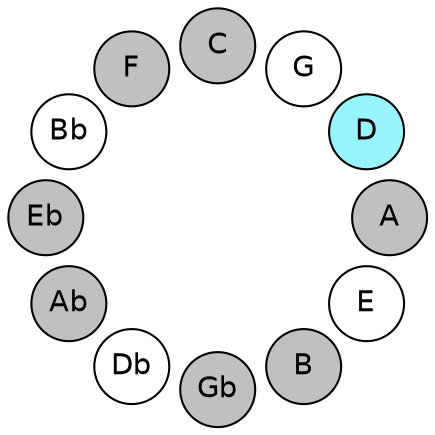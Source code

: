 
graph {

layout = circo;
mindist = .1

node [shape = circle, fontname = Helvetica, margin = 0, style = filled]
edge [style=invis]

subgraph 1 {
	E -- B -- Gb -- Db -- Ab -- Eb -- Bb -- F -- C -- G -- D -- A -- E
}

E [fillcolor = white];
B [fillcolor = gray];
Gb [fillcolor = gray];
Db [fillcolor = white];
Ab [fillcolor = gray];
Eb [fillcolor = gray];
Bb [fillcolor = white];
F [fillcolor = gray];
C [fillcolor = gray];
G [fillcolor = white];
D [fillcolor = cadetblue1];
A [fillcolor = gray];
}

